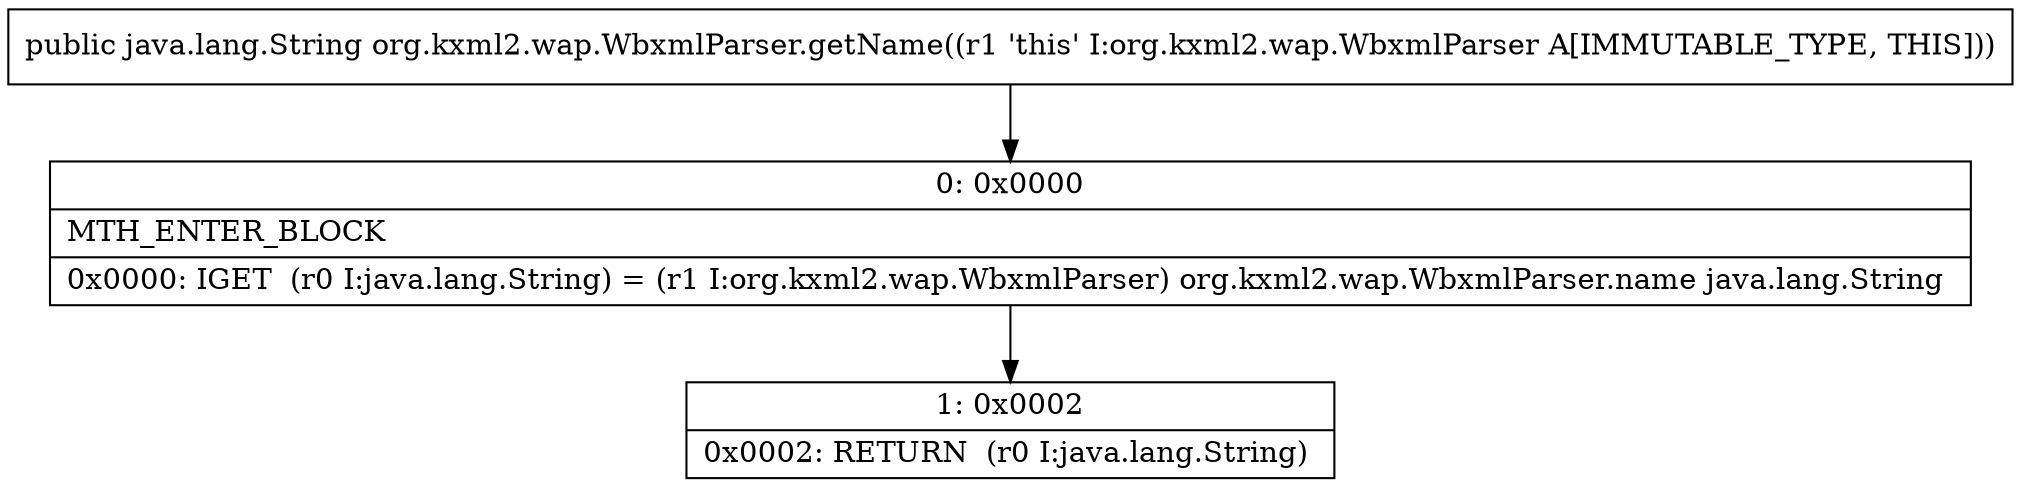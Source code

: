 digraph "CFG fororg.kxml2.wap.WbxmlParser.getName()Ljava\/lang\/String;" {
Node_0 [shape=record,label="{0\:\ 0x0000|MTH_ENTER_BLOCK\l|0x0000: IGET  (r0 I:java.lang.String) = (r1 I:org.kxml2.wap.WbxmlParser) org.kxml2.wap.WbxmlParser.name java.lang.String \l}"];
Node_1 [shape=record,label="{1\:\ 0x0002|0x0002: RETURN  (r0 I:java.lang.String) \l}"];
MethodNode[shape=record,label="{public java.lang.String org.kxml2.wap.WbxmlParser.getName((r1 'this' I:org.kxml2.wap.WbxmlParser A[IMMUTABLE_TYPE, THIS])) }"];
MethodNode -> Node_0;
Node_0 -> Node_1;
}

